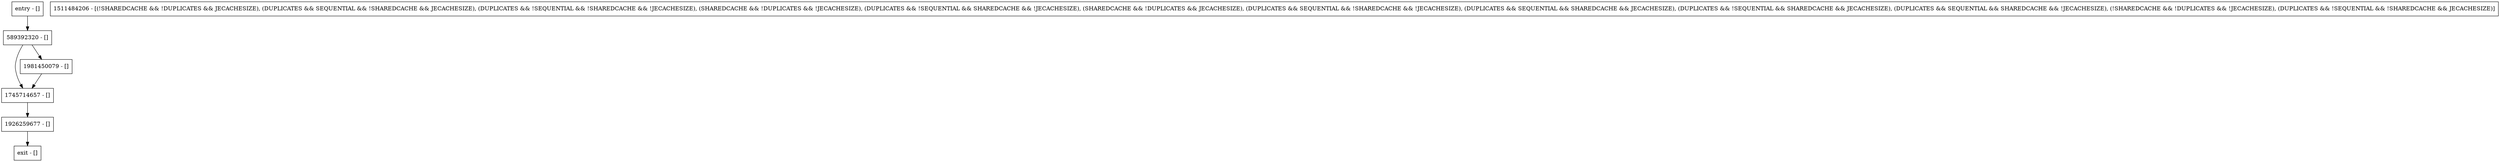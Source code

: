 digraph close {
node [shape=record];
entry [label="entry - []"];
exit [label="exit - []"];
1926259677 [label="1926259677 - []"];
1511484206 [label="1511484206 - [(!SHAREDCACHE && !DUPLICATES && JECACHESIZE), (DUPLICATES && SEQUENTIAL && !SHAREDCACHE && JECACHESIZE), (DUPLICATES && !SEQUENTIAL && !SHAREDCACHE && !JECACHESIZE), (SHAREDCACHE && !DUPLICATES && !JECACHESIZE), (DUPLICATES && !SEQUENTIAL && SHAREDCACHE && !JECACHESIZE), (SHAREDCACHE && !DUPLICATES && JECACHESIZE), (DUPLICATES && SEQUENTIAL && !SHAREDCACHE && !JECACHESIZE), (DUPLICATES && SEQUENTIAL && SHAREDCACHE && JECACHESIZE), (DUPLICATES && !SEQUENTIAL && SHAREDCACHE && JECACHESIZE), (DUPLICATES && SEQUENTIAL && SHAREDCACHE && !JECACHESIZE), (!SHAREDCACHE && !DUPLICATES && !JECACHESIZE), (DUPLICATES && !SEQUENTIAL && !SHAREDCACHE && JECACHESIZE)]"];
589392320 [label="589392320 - []"];
1745714657 [label="1745714657 - []"];
1981450079 [label="1981450079 - []"];
entry;
exit;
entry -> 589392320;
1926259677 -> exit;
589392320 -> 1745714657;
589392320 -> 1981450079;
1745714657 -> 1926259677;
1981450079 -> 1745714657;
}
